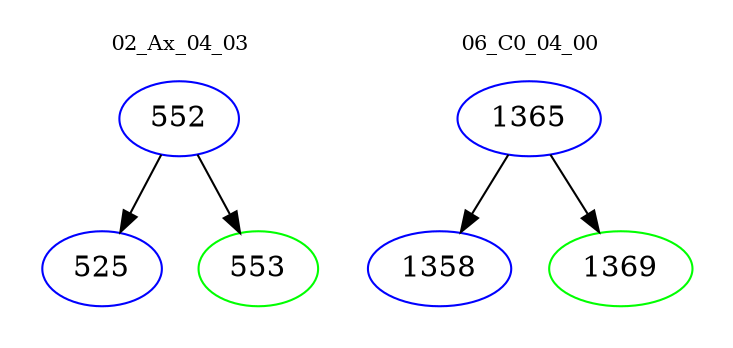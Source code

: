 digraph{
subgraph cluster_0 {
color = white
label = "02_Ax_04_03";
fontsize=10;
T0_552 [label="552", color="blue"]
T0_552 -> T0_525 [color="black"]
T0_525 [label="525", color="blue"]
T0_552 -> T0_553 [color="black"]
T0_553 [label="553", color="green"]
}
subgraph cluster_1 {
color = white
label = "06_C0_04_00";
fontsize=10;
T1_1365 [label="1365", color="blue"]
T1_1365 -> T1_1358 [color="black"]
T1_1358 [label="1358", color="blue"]
T1_1365 -> T1_1369 [color="black"]
T1_1369 [label="1369", color="green"]
}
}
